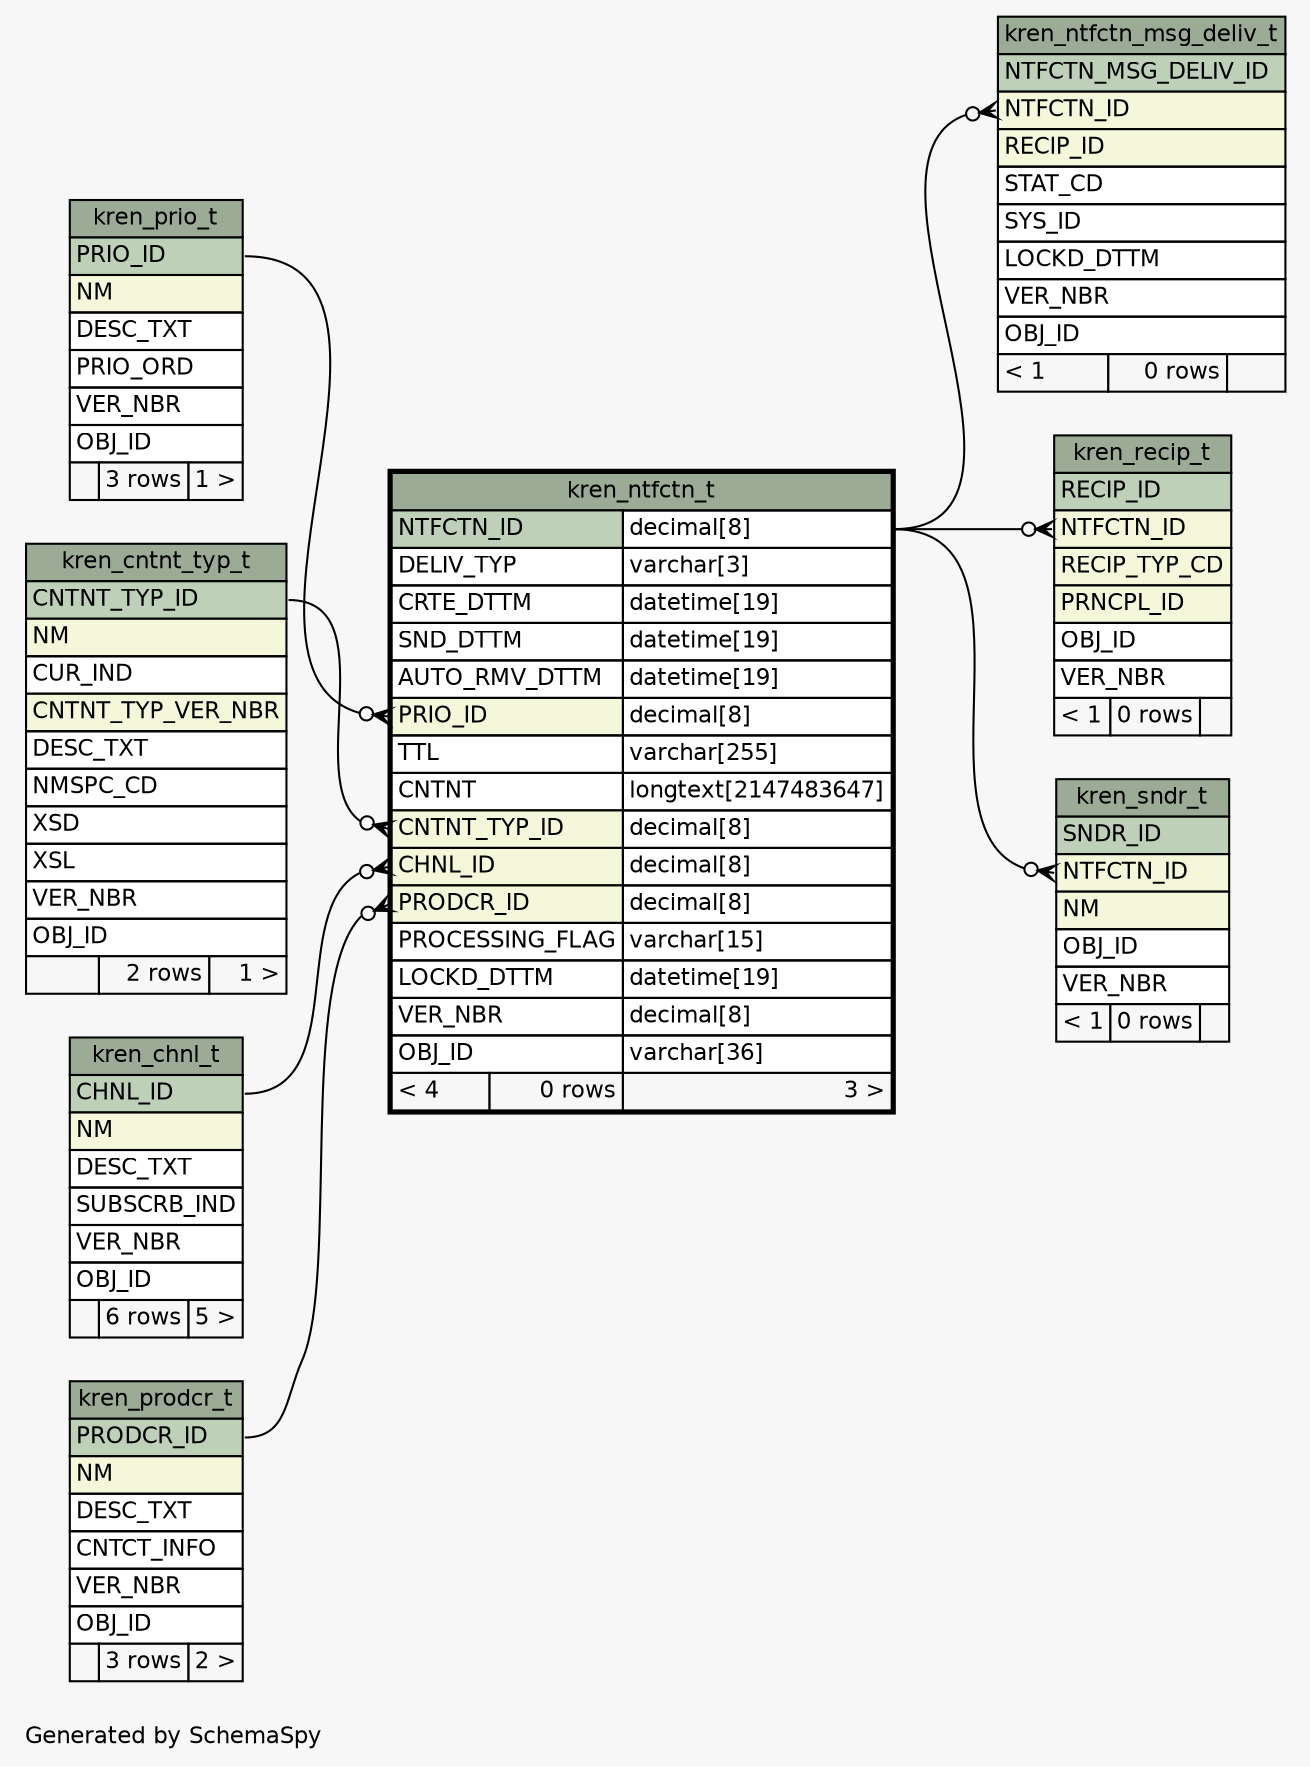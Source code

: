 // dot 2.28.0 on Mac OS X 10.7.2
// SchemaSpy rev 590
digraph "oneDegreeRelationshipsDiagram" {
  graph [
    rankdir="RL"
    bgcolor="#f7f7f7"
    label="\nGenerated by SchemaSpy"
    labeljust="l"
    nodesep="0.18"
    ranksep="0.46"
    fontname="Helvetica"
    fontsize="11"
  ];
  node [
    fontname="Helvetica"
    fontsize="11"
    shape="plaintext"
  ];
  edge [
    arrowsize="0.8"
  ];
  "kren_ntfctn_msg_deliv_t":"NTFCTN_ID":w -> "kren_ntfctn_t":"NTFCTN_ID.type":e [arrowhead=none dir=back arrowtail=crowodot];
  "kren_ntfctn_t":"CHNL_ID":w -> "kren_chnl_t":"CHNL_ID":e [arrowhead=none dir=back arrowtail=crowodot];
  "kren_ntfctn_t":"CNTNT_TYP_ID":w -> "kren_cntnt_typ_t":"CNTNT_TYP_ID":e [arrowhead=none dir=back arrowtail=crowodot];
  "kren_ntfctn_t":"PRIO_ID":w -> "kren_prio_t":"PRIO_ID":e [arrowhead=none dir=back arrowtail=crowodot];
  "kren_ntfctn_t":"PRODCR_ID":w -> "kren_prodcr_t":"PRODCR_ID":e [arrowhead=none dir=back arrowtail=crowodot];
  "kren_recip_t":"NTFCTN_ID":w -> "kren_ntfctn_t":"NTFCTN_ID.type":e [arrowhead=none dir=back arrowtail=crowodot];
  "kren_sndr_t":"NTFCTN_ID":w -> "kren_ntfctn_t":"NTFCTN_ID.type":e [arrowhead=none dir=back arrowtail=crowodot];
  "kren_chnl_t" [
    label=<
    <TABLE BORDER="0" CELLBORDER="1" CELLSPACING="0" BGCOLOR="#ffffff">
      <TR><TD COLSPAN="3" BGCOLOR="#9bab96" ALIGN="CENTER">kren_chnl_t</TD></TR>
      <TR><TD PORT="CHNL_ID" COLSPAN="3" BGCOLOR="#bed1b8" ALIGN="LEFT">CHNL_ID</TD></TR>
      <TR><TD PORT="NM" COLSPAN="3" BGCOLOR="#f4f7da" ALIGN="LEFT">NM</TD></TR>
      <TR><TD PORT="DESC_TXT" COLSPAN="3" ALIGN="LEFT">DESC_TXT</TD></TR>
      <TR><TD PORT="SUBSCRB_IND" COLSPAN="3" ALIGN="LEFT">SUBSCRB_IND</TD></TR>
      <TR><TD PORT="VER_NBR" COLSPAN="3" ALIGN="LEFT">VER_NBR</TD></TR>
      <TR><TD PORT="OBJ_ID" COLSPAN="3" ALIGN="LEFT">OBJ_ID</TD></TR>
      <TR><TD ALIGN="LEFT" BGCOLOR="#f7f7f7">  </TD><TD ALIGN="RIGHT" BGCOLOR="#f7f7f7">6 rows</TD><TD ALIGN="RIGHT" BGCOLOR="#f7f7f7">5 &gt;</TD></TR>
    </TABLE>>
    URL="kren_chnl_t.html"
    tooltip="kren_chnl_t"
  ];
  "kren_cntnt_typ_t" [
    label=<
    <TABLE BORDER="0" CELLBORDER="1" CELLSPACING="0" BGCOLOR="#ffffff">
      <TR><TD COLSPAN="3" BGCOLOR="#9bab96" ALIGN="CENTER">kren_cntnt_typ_t</TD></TR>
      <TR><TD PORT="CNTNT_TYP_ID" COLSPAN="3" BGCOLOR="#bed1b8" ALIGN="LEFT">CNTNT_TYP_ID</TD></TR>
      <TR><TD PORT="NM" COLSPAN="3" BGCOLOR="#f4f7da" ALIGN="LEFT">NM</TD></TR>
      <TR><TD PORT="CUR_IND" COLSPAN="3" ALIGN="LEFT">CUR_IND</TD></TR>
      <TR><TD PORT="CNTNT_TYP_VER_NBR" COLSPAN="3" BGCOLOR="#f4f7da" ALIGN="LEFT">CNTNT_TYP_VER_NBR</TD></TR>
      <TR><TD PORT="DESC_TXT" COLSPAN="3" ALIGN="LEFT">DESC_TXT</TD></TR>
      <TR><TD PORT="NMSPC_CD" COLSPAN="3" ALIGN="LEFT">NMSPC_CD</TD></TR>
      <TR><TD PORT="XSD" COLSPAN="3" ALIGN="LEFT">XSD</TD></TR>
      <TR><TD PORT="XSL" COLSPAN="3" ALIGN="LEFT">XSL</TD></TR>
      <TR><TD PORT="VER_NBR" COLSPAN="3" ALIGN="LEFT">VER_NBR</TD></TR>
      <TR><TD PORT="OBJ_ID" COLSPAN="3" ALIGN="LEFT">OBJ_ID</TD></TR>
      <TR><TD ALIGN="LEFT" BGCOLOR="#f7f7f7">  </TD><TD ALIGN="RIGHT" BGCOLOR="#f7f7f7">2 rows</TD><TD ALIGN="RIGHT" BGCOLOR="#f7f7f7">1 &gt;</TD></TR>
    </TABLE>>
    URL="kren_cntnt_typ_t.html"
    tooltip="kren_cntnt_typ_t"
  ];
  "kren_ntfctn_msg_deliv_t" [
    label=<
    <TABLE BORDER="0" CELLBORDER="1" CELLSPACING="0" BGCOLOR="#ffffff">
      <TR><TD COLSPAN="3" BGCOLOR="#9bab96" ALIGN="CENTER">kren_ntfctn_msg_deliv_t</TD></TR>
      <TR><TD PORT="NTFCTN_MSG_DELIV_ID" COLSPAN="3" BGCOLOR="#bed1b8" ALIGN="LEFT">NTFCTN_MSG_DELIV_ID</TD></TR>
      <TR><TD PORT="NTFCTN_ID" COLSPAN="3" BGCOLOR="#f4f7da" ALIGN="LEFT">NTFCTN_ID</TD></TR>
      <TR><TD PORT="RECIP_ID" COLSPAN="3" BGCOLOR="#f4f7da" ALIGN="LEFT">RECIP_ID</TD></TR>
      <TR><TD PORT="STAT_CD" COLSPAN="3" ALIGN="LEFT">STAT_CD</TD></TR>
      <TR><TD PORT="SYS_ID" COLSPAN="3" ALIGN="LEFT">SYS_ID</TD></TR>
      <TR><TD PORT="LOCKD_DTTM" COLSPAN="3" ALIGN="LEFT">LOCKD_DTTM</TD></TR>
      <TR><TD PORT="VER_NBR" COLSPAN="3" ALIGN="LEFT">VER_NBR</TD></TR>
      <TR><TD PORT="OBJ_ID" COLSPAN="3" ALIGN="LEFT">OBJ_ID</TD></TR>
      <TR><TD ALIGN="LEFT" BGCOLOR="#f7f7f7">&lt; 1</TD><TD ALIGN="RIGHT" BGCOLOR="#f7f7f7">0 rows</TD><TD ALIGN="RIGHT" BGCOLOR="#f7f7f7">  </TD></TR>
    </TABLE>>
    URL="kren_ntfctn_msg_deliv_t.html"
    tooltip="kren_ntfctn_msg_deliv_t"
  ];
  "kren_ntfctn_t" [
    label=<
    <TABLE BORDER="2" CELLBORDER="1" CELLSPACING="0" BGCOLOR="#ffffff">
      <TR><TD COLSPAN="3" BGCOLOR="#9bab96" ALIGN="CENTER">kren_ntfctn_t</TD></TR>
      <TR><TD PORT="NTFCTN_ID" COLSPAN="2" BGCOLOR="#bed1b8" ALIGN="LEFT">NTFCTN_ID</TD><TD PORT="NTFCTN_ID.type" ALIGN="LEFT">decimal[8]</TD></TR>
      <TR><TD PORT="DELIV_TYP" COLSPAN="2" ALIGN="LEFT">DELIV_TYP</TD><TD PORT="DELIV_TYP.type" ALIGN="LEFT">varchar[3]</TD></TR>
      <TR><TD PORT="CRTE_DTTM" COLSPAN="2" ALIGN="LEFT">CRTE_DTTM</TD><TD PORT="CRTE_DTTM.type" ALIGN="LEFT">datetime[19]</TD></TR>
      <TR><TD PORT="SND_DTTM" COLSPAN="2" ALIGN="LEFT">SND_DTTM</TD><TD PORT="SND_DTTM.type" ALIGN="LEFT">datetime[19]</TD></TR>
      <TR><TD PORT="AUTO_RMV_DTTM" COLSPAN="2" ALIGN="LEFT">AUTO_RMV_DTTM</TD><TD PORT="AUTO_RMV_DTTM.type" ALIGN="LEFT">datetime[19]</TD></TR>
      <TR><TD PORT="PRIO_ID" COLSPAN="2" BGCOLOR="#f4f7da" ALIGN="LEFT">PRIO_ID</TD><TD PORT="PRIO_ID.type" ALIGN="LEFT">decimal[8]</TD></TR>
      <TR><TD PORT="TTL" COLSPAN="2" ALIGN="LEFT">TTL</TD><TD PORT="TTL.type" ALIGN="LEFT">varchar[255]</TD></TR>
      <TR><TD PORT="CNTNT" COLSPAN="2" ALIGN="LEFT">CNTNT</TD><TD PORT="CNTNT.type" ALIGN="LEFT">longtext[2147483647]</TD></TR>
      <TR><TD PORT="CNTNT_TYP_ID" COLSPAN="2" BGCOLOR="#f4f7da" ALIGN="LEFT">CNTNT_TYP_ID</TD><TD PORT="CNTNT_TYP_ID.type" ALIGN="LEFT">decimal[8]</TD></TR>
      <TR><TD PORT="CHNL_ID" COLSPAN="2" BGCOLOR="#f4f7da" ALIGN="LEFT">CHNL_ID</TD><TD PORT="CHNL_ID.type" ALIGN="LEFT">decimal[8]</TD></TR>
      <TR><TD PORT="PRODCR_ID" COLSPAN="2" BGCOLOR="#f4f7da" ALIGN="LEFT">PRODCR_ID</TD><TD PORT="PRODCR_ID.type" ALIGN="LEFT">decimal[8]</TD></TR>
      <TR><TD PORT="PROCESSING_FLAG" COLSPAN="2" ALIGN="LEFT">PROCESSING_FLAG</TD><TD PORT="PROCESSING_FLAG.type" ALIGN="LEFT">varchar[15]</TD></TR>
      <TR><TD PORT="LOCKD_DTTM" COLSPAN="2" ALIGN="LEFT">LOCKD_DTTM</TD><TD PORT="LOCKD_DTTM.type" ALIGN="LEFT">datetime[19]</TD></TR>
      <TR><TD PORT="VER_NBR" COLSPAN="2" ALIGN="LEFT">VER_NBR</TD><TD PORT="VER_NBR.type" ALIGN="LEFT">decimal[8]</TD></TR>
      <TR><TD PORT="OBJ_ID" COLSPAN="2" ALIGN="LEFT">OBJ_ID</TD><TD PORT="OBJ_ID.type" ALIGN="LEFT">varchar[36]</TD></TR>
      <TR><TD ALIGN="LEFT" BGCOLOR="#f7f7f7">&lt; 4</TD><TD ALIGN="RIGHT" BGCOLOR="#f7f7f7">0 rows</TD><TD ALIGN="RIGHT" BGCOLOR="#f7f7f7">3 &gt;</TD></TR>
    </TABLE>>
    URL="kren_ntfctn_t.html"
    tooltip="kren_ntfctn_t"
  ];
  "kren_prio_t" [
    label=<
    <TABLE BORDER="0" CELLBORDER="1" CELLSPACING="0" BGCOLOR="#ffffff">
      <TR><TD COLSPAN="3" BGCOLOR="#9bab96" ALIGN="CENTER">kren_prio_t</TD></TR>
      <TR><TD PORT="PRIO_ID" COLSPAN="3" BGCOLOR="#bed1b8" ALIGN="LEFT">PRIO_ID</TD></TR>
      <TR><TD PORT="NM" COLSPAN="3" BGCOLOR="#f4f7da" ALIGN="LEFT">NM</TD></TR>
      <TR><TD PORT="DESC_TXT" COLSPAN="3" ALIGN="LEFT">DESC_TXT</TD></TR>
      <TR><TD PORT="PRIO_ORD" COLSPAN="3" ALIGN="LEFT">PRIO_ORD</TD></TR>
      <TR><TD PORT="VER_NBR" COLSPAN="3" ALIGN="LEFT">VER_NBR</TD></TR>
      <TR><TD PORT="OBJ_ID" COLSPAN="3" ALIGN="LEFT">OBJ_ID</TD></TR>
      <TR><TD ALIGN="LEFT" BGCOLOR="#f7f7f7">  </TD><TD ALIGN="RIGHT" BGCOLOR="#f7f7f7">3 rows</TD><TD ALIGN="RIGHT" BGCOLOR="#f7f7f7">1 &gt;</TD></TR>
    </TABLE>>
    URL="kren_prio_t.html"
    tooltip="kren_prio_t"
  ];
  "kren_prodcr_t" [
    label=<
    <TABLE BORDER="0" CELLBORDER="1" CELLSPACING="0" BGCOLOR="#ffffff">
      <TR><TD COLSPAN="3" BGCOLOR="#9bab96" ALIGN="CENTER">kren_prodcr_t</TD></TR>
      <TR><TD PORT="PRODCR_ID" COLSPAN="3" BGCOLOR="#bed1b8" ALIGN="LEFT">PRODCR_ID</TD></TR>
      <TR><TD PORT="NM" COLSPAN="3" BGCOLOR="#f4f7da" ALIGN="LEFT">NM</TD></TR>
      <TR><TD PORT="DESC_TXT" COLSPAN="3" ALIGN="LEFT">DESC_TXT</TD></TR>
      <TR><TD PORT="CNTCT_INFO" COLSPAN="3" ALIGN="LEFT">CNTCT_INFO</TD></TR>
      <TR><TD PORT="VER_NBR" COLSPAN="3" ALIGN="LEFT">VER_NBR</TD></TR>
      <TR><TD PORT="OBJ_ID" COLSPAN="3" ALIGN="LEFT">OBJ_ID</TD></TR>
      <TR><TD ALIGN="LEFT" BGCOLOR="#f7f7f7">  </TD><TD ALIGN="RIGHT" BGCOLOR="#f7f7f7">3 rows</TD><TD ALIGN="RIGHT" BGCOLOR="#f7f7f7">2 &gt;</TD></TR>
    </TABLE>>
    URL="kren_prodcr_t.html"
    tooltip="kren_prodcr_t"
  ];
  "kren_recip_t" [
    label=<
    <TABLE BORDER="0" CELLBORDER="1" CELLSPACING="0" BGCOLOR="#ffffff">
      <TR><TD COLSPAN="3" BGCOLOR="#9bab96" ALIGN="CENTER">kren_recip_t</TD></TR>
      <TR><TD PORT="RECIP_ID" COLSPAN="3" BGCOLOR="#bed1b8" ALIGN="LEFT">RECIP_ID</TD></TR>
      <TR><TD PORT="NTFCTN_ID" COLSPAN="3" BGCOLOR="#f4f7da" ALIGN="LEFT">NTFCTN_ID</TD></TR>
      <TR><TD PORT="RECIP_TYP_CD" COLSPAN="3" BGCOLOR="#f4f7da" ALIGN="LEFT">RECIP_TYP_CD</TD></TR>
      <TR><TD PORT="PRNCPL_ID" COLSPAN="3" BGCOLOR="#f4f7da" ALIGN="LEFT">PRNCPL_ID</TD></TR>
      <TR><TD PORT="OBJ_ID" COLSPAN="3" ALIGN="LEFT">OBJ_ID</TD></TR>
      <TR><TD PORT="VER_NBR" COLSPAN="3" ALIGN="LEFT">VER_NBR</TD></TR>
      <TR><TD ALIGN="LEFT" BGCOLOR="#f7f7f7">&lt; 1</TD><TD ALIGN="RIGHT" BGCOLOR="#f7f7f7">0 rows</TD><TD ALIGN="RIGHT" BGCOLOR="#f7f7f7">  </TD></TR>
    </TABLE>>
    URL="kren_recip_t.html"
    tooltip="kren_recip_t"
  ];
  "kren_sndr_t" [
    label=<
    <TABLE BORDER="0" CELLBORDER="1" CELLSPACING="0" BGCOLOR="#ffffff">
      <TR><TD COLSPAN="3" BGCOLOR="#9bab96" ALIGN="CENTER">kren_sndr_t</TD></TR>
      <TR><TD PORT="SNDR_ID" COLSPAN="3" BGCOLOR="#bed1b8" ALIGN="LEFT">SNDR_ID</TD></TR>
      <TR><TD PORT="NTFCTN_ID" COLSPAN="3" BGCOLOR="#f4f7da" ALIGN="LEFT">NTFCTN_ID</TD></TR>
      <TR><TD PORT="NM" COLSPAN="3" BGCOLOR="#f4f7da" ALIGN="LEFT">NM</TD></TR>
      <TR><TD PORT="OBJ_ID" COLSPAN="3" ALIGN="LEFT">OBJ_ID</TD></TR>
      <TR><TD PORT="VER_NBR" COLSPAN="3" ALIGN="LEFT">VER_NBR</TD></TR>
      <TR><TD ALIGN="LEFT" BGCOLOR="#f7f7f7">&lt; 1</TD><TD ALIGN="RIGHT" BGCOLOR="#f7f7f7">0 rows</TD><TD ALIGN="RIGHT" BGCOLOR="#f7f7f7">  </TD></TR>
    </TABLE>>
    URL="kren_sndr_t.html"
    tooltip="kren_sndr_t"
  ];
}
